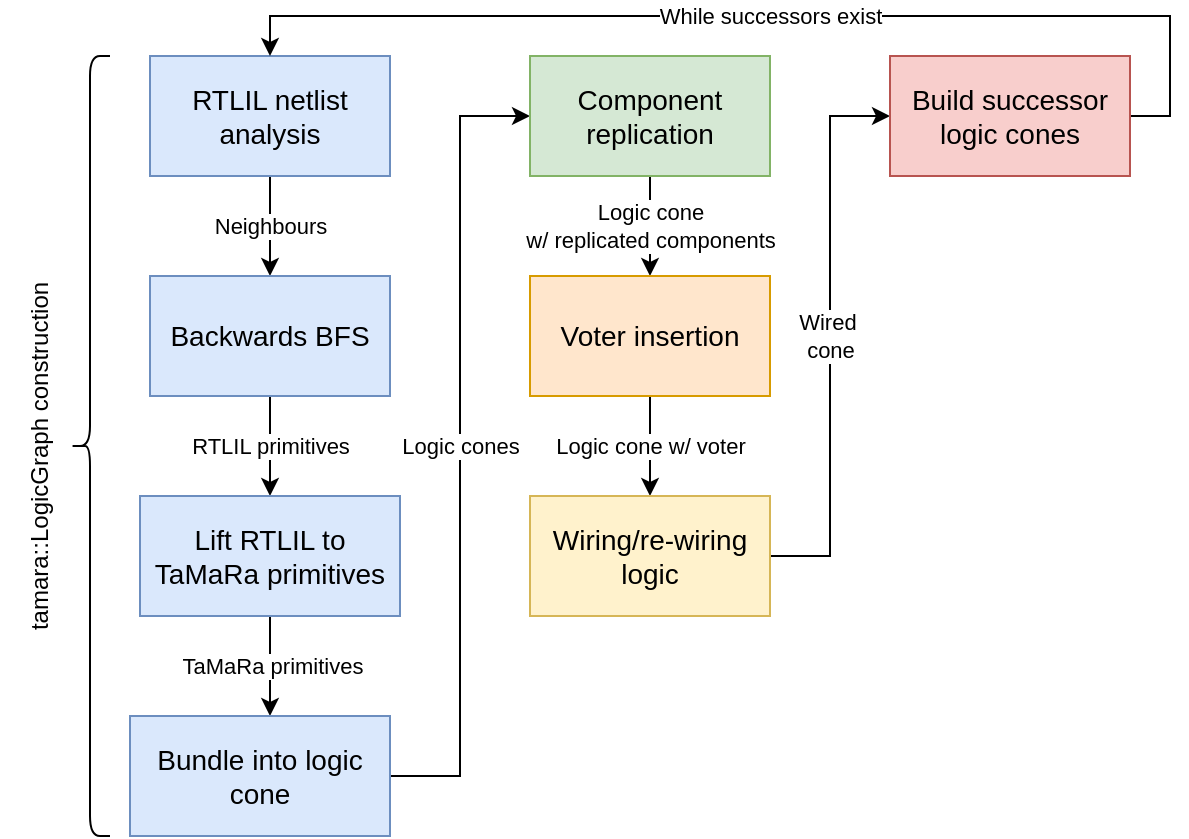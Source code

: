<mxfile version="24.7.8">
  <diagram name="Page-1" id="IKB2mjCPr7UdLYDaK82R">
    <mxGraphModel dx="1195" dy="698" grid="1" gridSize="10" guides="1" tooltips="1" connect="1" arrows="1" fold="1" page="1" pageScale="1" pageWidth="827" pageHeight="1169" math="0" shadow="0">
      <root>
        <mxCell id="0" />
        <mxCell id="1" parent="0" />
        <mxCell id="LAvt9ohFZctMo-ahBMqv-3" value="Neighbours" style="edgeStyle=orthogonalEdgeStyle;rounded=0;orthogonalLoop=1;jettySize=auto;html=1;exitX=0.5;exitY=1;exitDx=0;exitDy=0;entryX=0.5;entryY=0;entryDx=0;entryDy=0;" edge="1" parent="1" source="LAvt9ohFZctMo-ahBMqv-1" target="LAvt9ohFZctMo-ahBMqv-2">
          <mxGeometry relative="1" as="geometry" />
        </mxCell>
        <mxCell id="LAvt9ohFZctMo-ahBMqv-1" value="&lt;font style=&quot;font-size: 14px;&quot;&gt;RTLIL netlist analysis&lt;/font&gt;" style="rounded=0;whiteSpace=wrap;html=1;fillColor=#dae8fc;strokeColor=#6c8ebf;" vertex="1" parent="1">
          <mxGeometry x="180" y="120" width="120" height="60" as="geometry" />
        </mxCell>
        <mxCell id="LAvt9ohFZctMo-ahBMqv-6" value="RTLIL primitives" style="edgeStyle=orthogonalEdgeStyle;rounded=0;orthogonalLoop=1;jettySize=auto;html=1;exitX=0.5;exitY=1;exitDx=0;exitDy=0;entryX=0.5;entryY=0;entryDx=0;entryDy=0;" edge="1" parent="1" source="LAvt9ohFZctMo-ahBMqv-2" target="LAvt9ohFZctMo-ahBMqv-4">
          <mxGeometry relative="1" as="geometry" />
        </mxCell>
        <mxCell id="LAvt9ohFZctMo-ahBMqv-2" value="&lt;font style=&quot;font-size: 14px;&quot;&gt;Backwards BFS&lt;/font&gt;" style="rounded=0;whiteSpace=wrap;html=1;fillColor=#dae8fc;strokeColor=#6c8ebf;" vertex="1" parent="1">
          <mxGeometry x="180" y="230" width="120" height="60" as="geometry" />
        </mxCell>
        <mxCell id="LAvt9ohFZctMo-ahBMqv-9" value="TaMaRa primitives" style="edgeStyle=orthogonalEdgeStyle;rounded=0;orthogonalLoop=1;jettySize=auto;html=1;exitX=0.5;exitY=1;exitDx=0;exitDy=0;entryX=0.5;entryY=0;entryDx=0;entryDy=0;" edge="1" parent="1" source="LAvt9ohFZctMo-ahBMqv-4">
          <mxGeometry relative="1" as="geometry">
            <mxPoint x="240" y="450" as="targetPoint" />
          </mxGeometry>
        </mxCell>
        <mxCell id="LAvt9ohFZctMo-ahBMqv-4" value="&lt;span style=&quot;font-size: 14px;&quot;&gt;Lift RTLIL to TaMaRa primitives&lt;/span&gt;" style="rounded=0;whiteSpace=wrap;html=1;fillColor=#dae8fc;strokeColor=#6c8ebf;" vertex="1" parent="1">
          <mxGeometry x="175" y="340" width="130" height="60" as="geometry" />
        </mxCell>
        <mxCell id="LAvt9ohFZctMo-ahBMqv-16" value="Logic cones" style="edgeStyle=orthogonalEdgeStyle;rounded=0;orthogonalLoop=1;jettySize=auto;html=1;exitX=1;exitY=0.5;exitDx=0;exitDy=0;entryX=0;entryY=0.5;entryDx=0;entryDy=0;" edge="1" parent="1" source="LAvt9ohFZctMo-ahBMqv-11" target="LAvt9ohFZctMo-ahBMqv-12">
          <mxGeometry relative="1" as="geometry" />
        </mxCell>
        <mxCell id="LAvt9ohFZctMo-ahBMqv-11" value="&lt;span style=&quot;font-size: 14px;&quot;&gt;Bundle into logic cone&lt;/span&gt;" style="rounded=0;whiteSpace=wrap;html=1;fillColor=#dae8fc;strokeColor=#6c8ebf;" vertex="1" parent="1">
          <mxGeometry x="170" y="450" width="130" height="60" as="geometry" />
        </mxCell>
        <mxCell id="LAvt9ohFZctMo-ahBMqv-17" value="Logic cone&lt;div&gt;w/ replicated components&lt;/div&gt;" style="edgeStyle=orthogonalEdgeStyle;rounded=0;orthogonalLoop=1;jettySize=auto;html=1;exitX=0.5;exitY=1;exitDx=0;exitDy=0;" edge="1" parent="1" source="LAvt9ohFZctMo-ahBMqv-12" target="LAvt9ohFZctMo-ahBMqv-13">
          <mxGeometry relative="1" as="geometry" />
        </mxCell>
        <mxCell id="LAvt9ohFZctMo-ahBMqv-12" value="&lt;font style=&quot;font-size: 14px;&quot;&gt;Component replication&lt;/font&gt;" style="rounded=0;whiteSpace=wrap;html=1;fillColor=#d5e8d4;strokeColor=#82b366;" vertex="1" parent="1">
          <mxGeometry x="370" y="120" width="120" height="60" as="geometry" />
        </mxCell>
        <mxCell id="LAvt9ohFZctMo-ahBMqv-18" value="Logic cone w/ voter" style="edgeStyle=orthogonalEdgeStyle;rounded=0;orthogonalLoop=1;jettySize=auto;html=1;exitX=0.5;exitY=1;exitDx=0;exitDy=0;entryX=0.5;entryY=0;entryDx=0;entryDy=0;" edge="1" parent="1" source="LAvt9ohFZctMo-ahBMqv-13" target="LAvt9ohFZctMo-ahBMqv-14">
          <mxGeometry relative="1" as="geometry" />
        </mxCell>
        <mxCell id="LAvt9ohFZctMo-ahBMqv-13" value="&lt;font style=&quot;font-size: 14px;&quot;&gt;Voter insertion&lt;/font&gt;" style="rounded=0;whiteSpace=wrap;html=1;fillColor=#ffe6cc;strokeColor=#d79b00;" vertex="1" parent="1">
          <mxGeometry x="370" y="230" width="120" height="60" as="geometry" />
        </mxCell>
        <mxCell id="LAvt9ohFZctMo-ahBMqv-19" value="Wired&amp;nbsp;&lt;div&gt;cone&lt;/div&gt;" style="edgeStyle=orthogonalEdgeStyle;rounded=0;orthogonalLoop=1;jettySize=auto;html=1;exitX=1;exitY=0.5;exitDx=0;exitDy=0;entryX=0;entryY=0.5;entryDx=0;entryDy=0;" edge="1" parent="1" source="LAvt9ohFZctMo-ahBMqv-14" target="LAvt9ohFZctMo-ahBMqv-15">
          <mxGeometry relative="1" as="geometry" />
        </mxCell>
        <mxCell id="LAvt9ohFZctMo-ahBMqv-14" value="&lt;font style=&quot;font-size: 14px;&quot;&gt;Wiring/re-wiring logic&lt;/font&gt;" style="rounded=0;whiteSpace=wrap;html=1;fillColor=#fff2cc;strokeColor=#d6b656;" vertex="1" parent="1">
          <mxGeometry x="370" y="340" width="120" height="60" as="geometry" />
        </mxCell>
        <mxCell id="LAvt9ohFZctMo-ahBMqv-20" value="While successors exist" style="edgeStyle=orthogonalEdgeStyle;rounded=0;orthogonalLoop=1;jettySize=auto;html=1;exitX=1;exitY=0.5;exitDx=0;exitDy=0;entryX=0.5;entryY=0;entryDx=0;entryDy=0;" edge="1" parent="1" source="LAvt9ohFZctMo-ahBMqv-15" target="LAvt9ohFZctMo-ahBMqv-1">
          <mxGeometry relative="1" as="geometry">
            <Array as="points">
              <mxPoint x="690" y="150" />
              <mxPoint x="690" y="100" />
              <mxPoint x="240" y="100" />
            </Array>
          </mxGeometry>
        </mxCell>
        <mxCell id="LAvt9ohFZctMo-ahBMqv-15" value="&lt;font style=&quot;font-size: 14px;&quot;&gt;Build successor logic cones&lt;/font&gt;" style="rounded=0;whiteSpace=wrap;html=1;fillColor=#f8cecc;strokeColor=#b85450;" vertex="1" parent="1">
          <mxGeometry x="550" y="120" width="120" height="60" as="geometry" />
        </mxCell>
        <mxCell id="LAvt9ohFZctMo-ahBMqv-21" value="" style="shape=curlyBracket;whiteSpace=wrap;html=1;rounded=1;labelPosition=left;verticalLabelPosition=middle;align=right;verticalAlign=middle;" vertex="1" parent="1">
          <mxGeometry x="140" y="120" width="20" height="390" as="geometry" />
        </mxCell>
        <mxCell id="LAvt9ohFZctMo-ahBMqv-22" value="tamara::LogicGraph construction" style="text;html=1;align=center;verticalAlign=middle;whiteSpace=wrap;rounded=0;rotation=-90;" vertex="1" parent="1">
          <mxGeometry x="30" y="300" width="190" height="40" as="geometry" />
        </mxCell>
      </root>
    </mxGraphModel>
  </diagram>
</mxfile>
